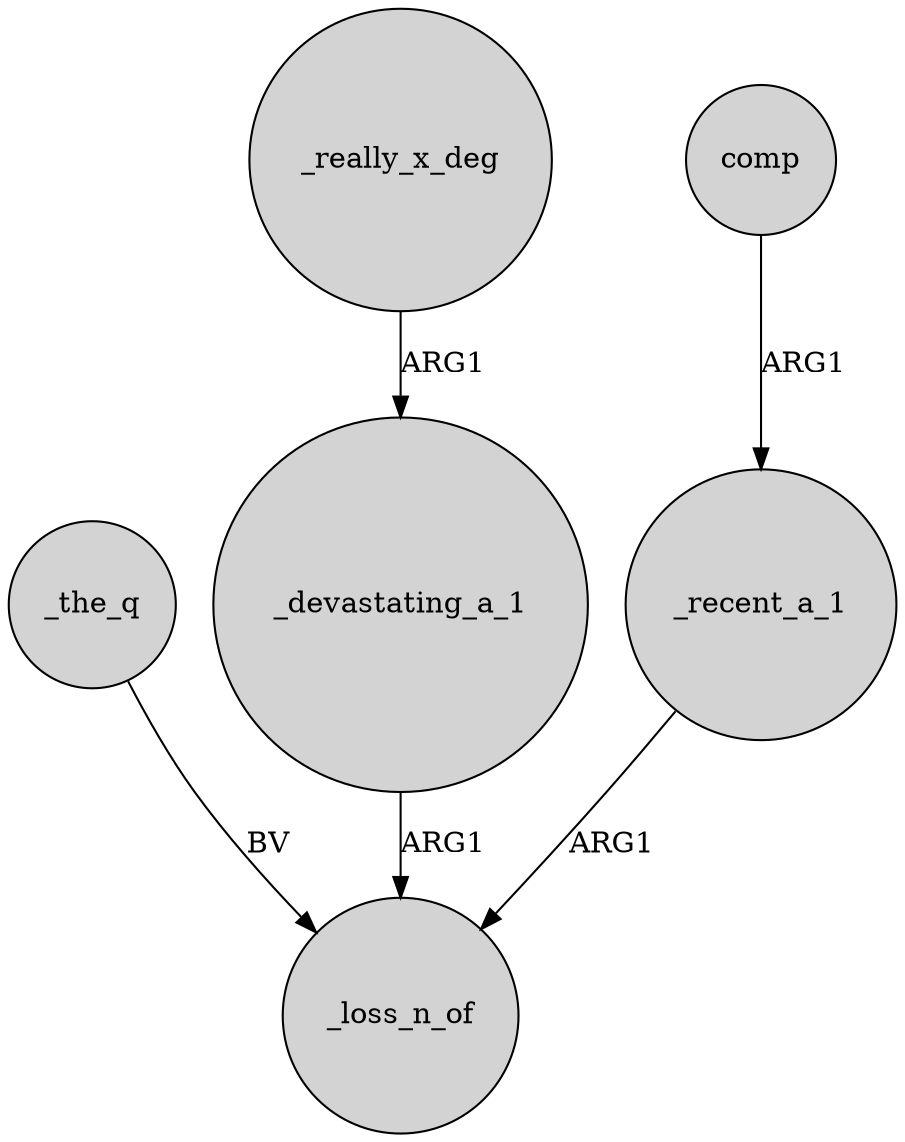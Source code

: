 digraph {
	node [shape=circle style=filled]
	_the_q -> _loss_n_of [label=BV]
	_devastating_a_1 -> _loss_n_of [label=ARG1]
	_recent_a_1 -> _loss_n_of [label=ARG1]
	comp -> _recent_a_1 [label=ARG1]
	_really_x_deg -> _devastating_a_1 [label=ARG1]
}
